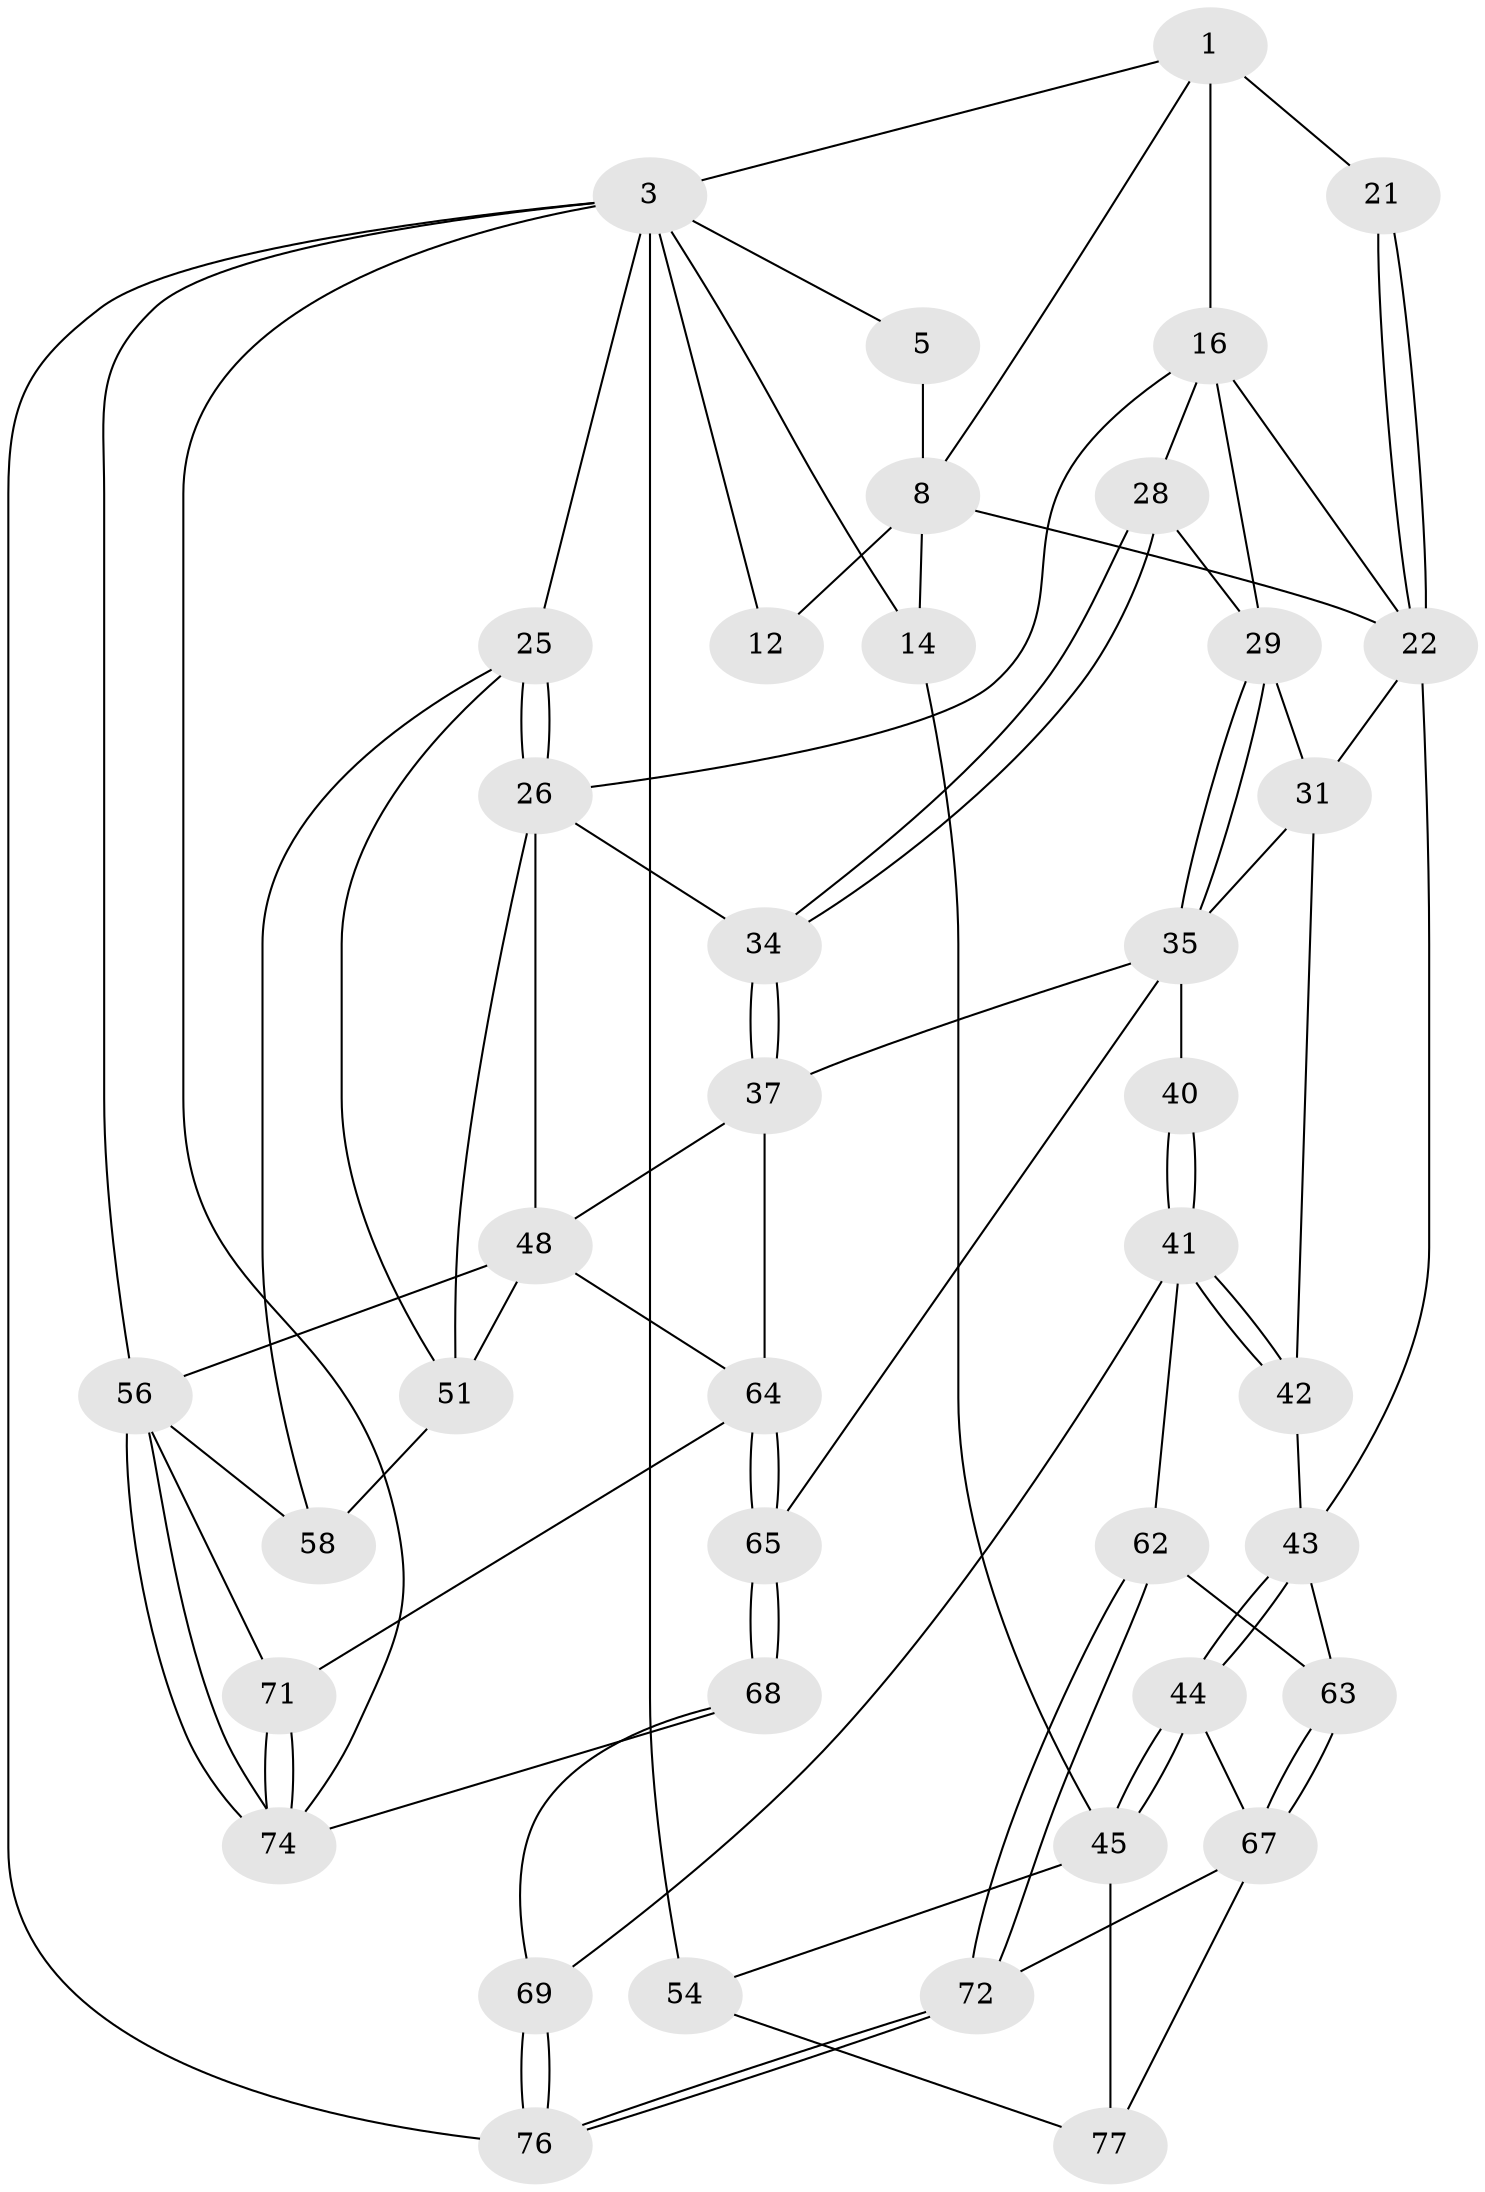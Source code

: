 // original degree distribution, {3: 0.0375, 5: 0.6125, 6: 0.175, 4: 0.175}
// Generated by graph-tools (version 1.1) at 2025/28/03/15/25 16:28:11]
// undirected, 40 vertices, 91 edges
graph export_dot {
graph [start="1"]
  node [color=gray90,style=filled];
  1 [pos="+0.5525766303873314+0",super="+6+2"];
  3 [pos="+1+0",super="+4+55"];
  5 [pos="+0.3028355829158006+0"];
  8 [pos="+0.2653912731991429+0.10036180772728207",super="+9"];
  12 [pos="+0.12132379824641884+0.08557476101916715"];
  14 [pos="+0+0.3322391254654293"];
  16 [pos="+0.7861935401123358+0.18196334691573163",super="+27+17"];
  21 [pos="+0.34006455492323856+0.1875961668374762"];
  22 [pos="+0.3210637381151797+0.37120051420640476",super="+23"];
  25 [pos="+1+0.36427208567604363",super="+50"];
  26 [pos="+1+0.3915029581095971",super="+33"];
  28 [pos="+0.7324920374230396+0.41523465086217587"];
  29 [pos="+0.708247614221861+0.41501509016143856",super="+30"];
  31 [pos="+0.5511169654582634+0.4537546151340635",super="+32"];
  34 [pos="+0.864513444971045+0.4985143914874963"];
  35 [pos="+0.6673691053324299+0.5644277537792799",super="+36+39"];
  37 [pos="+0.7633791897990108+0.6307080387186913",super="+38"];
  40 [pos="+0.47494500441518994+0.6555920280426829"];
  41 [pos="+0.4440482667051681+0.6742929786530261",super="+61"];
  42 [pos="+0.28488521707453435+0.4724705772510082"];
  43 [pos="+0.07270480000205963+0.6871290604978366",super="+53"];
  44 [pos="+0.02407465914591256+0.7907437495765397"];
  45 [pos="+0+0.847987116354433",super="+46"];
  48 [pos="+0.8612575780158073+0.7248123335470451",super="+49+60"];
  51 [pos="+0.9771323023072195+0.6494642198029483",super="+59"];
  54 [pos="+0+1",super="+80"];
  56 [pos="+1+1",super="+57"];
  58 [pos="+1+0.7842785569170311"];
  62 [pos="+0.22872770423966585+0.7432416678495483"];
  63 [pos="+0.21166116791100018+0.7347376109679769"];
  64 [pos="+0.7071746085196503+0.7780187001312181",super="+66"];
  65 [pos="+0.6125743060043832+0.7884522963680611"];
  67 [pos="+0.08817051071610985+0.7866751510793006",super="+73"];
  68 [pos="+0.5444709943025011+0.8328104048041948"];
  69 [pos="+0.4757096112780683+0.8345641707433259"];
  71 [pos="+0.7666133867099416+0.8786215479139062"];
  72 [pos="+0.31140797476602017+0.8881046302907447"];
  74 [pos="+0.7404590069544468+0.914285712113298",super="+75"];
  76 [pos="+0.4617563186054678+0.8573190088590888"];
  77 [pos="+0.2598932679970709+0.9422329039321296"];
  1 -- 8;
  1 -- 21 [weight=2];
  1 -- 16 [weight=2];
  1 -- 3;
  3 -- 25;
  3 -- 5;
  3 -- 54 [weight=3];
  3 -- 12;
  3 -- 14;
  3 -- 56;
  3 -- 74;
  3 -- 76;
  5 -- 8;
  8 -- 22;
  8 -- 12;
  8 -- 14;
  14 -- 45;
  16 -- 26;
  16 -- 28;
  16 -- 22;
  16 -- 29;
  21 -- 22;
  21 -- 22;
  22 -- 43;
  22 -- 31;
  25 -- 26;
  25 -- 26;
  25 -- 58;
  25 -- 51;
  26 -- 48;
  26 -- 51;
  26 -- 34;
  28 -- 29;
  28 -- 34;
  28 -- 34;
  29 -- 35;
  29 -- 35;
  29 -- 31;
  31 -- 35;
  31 -- 42;
  34 -- 37;
  34 -- 37;
  35 -- 40 [weight=2];
  35 -- 65;
  35 -- 37;
  37 -- 48;
  37 -- 64;
  40 -- 41;
  40 -- 41;
  41 -- 42;
  41 -- 42;
  41 -- 69;
  41 -- 62;
  42 -- 43;
  43 -- 44;
  43 -- 44;
  43 -- 63;
  44 -- 45;
  44 -- 45;
  44 -- 67;
  45 -- 77;
  45 -- 54;
  48 -- 64;
  48 -- 56;
  48 -- 51;
  51 -- 58;
  54 -- 77;
  56 -- 74;
  56 -- 74;
  56 -- 58;
  56 -- 71;
  62 -- 63;
  62 -- 72;
  62 -- 72;
  63 -- 67;
  63 -- 67;
  64 -- 65;
  64 -- 65;
  64 -- 71;
  65 -- 68;
  65 -- 68;
  67 -- 72;
  67 -- 77;
  68 -- 69;
  68 -- 74;
  69 -- 76;
  69 -- 76;
  71 -- 74;
  71 -- 74;
  72 -- 76;
  72 -- 76;
}

